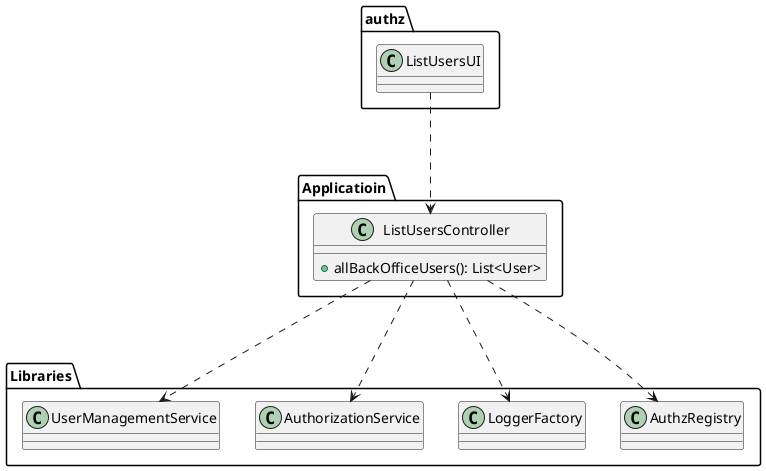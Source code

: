 @startuml
'https://plantuml.com/class-diagram

package authz {
    class ListUsersUI {
    }
}

package Applicatioin {
    class ListUsersController {
        +allBackOfficeUsers(): List<User>
    }
}

package Libraries{
    class UserManagementService
    class AuthorizationService
    class LoggerFactory
    class AuthzRegistry
}

ListUsersUI --.> ListUsersController
ListUsersController --.> UserManagementService
ListUsersController --.> AuthorizationService
ListUsersController -.-> LoggerFactory
ListUsersController -.-> AuthzRegistry


@enduml